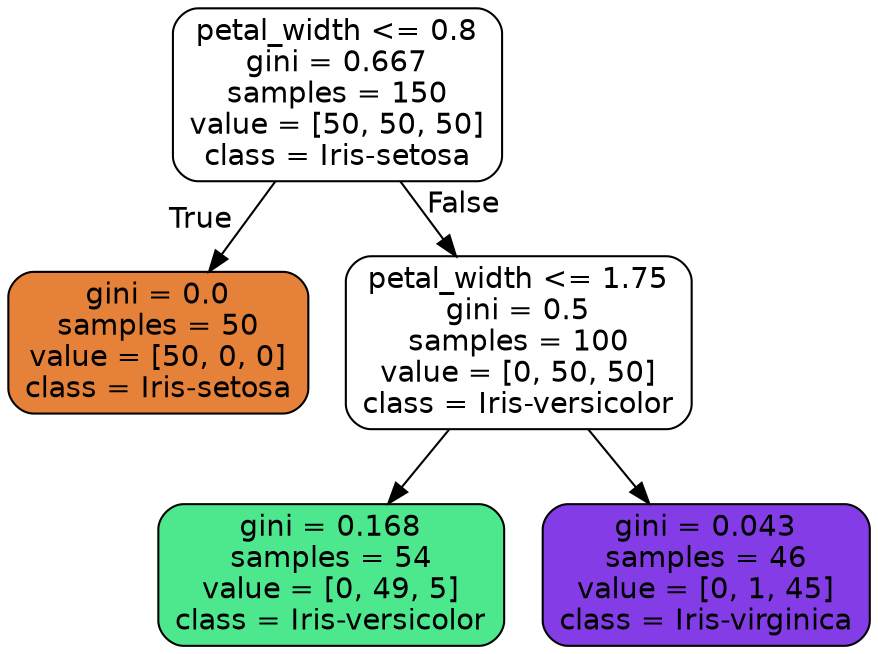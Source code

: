 digraph Tree {
node [shape=box, style="filled, rounded", color="black", fontname=helvetica] ;
edge [fontname=helvetica] ;
0 [label="petal_width <= 0.8\ngini = 0.667\nsamples = 150\nvalue = [50, 50, 50]\nclass = Iris-setosa", fillcolor="#e5813900"] ;
1 [label="gini = 0.0\nsamples = 50\nvalue = [50, 0, 0]\nclass = Iris-setosa", fillcolor="#e58139ff"] ;
0 -> 1 [labeldistance=2.5, labelangle=45, headlabel="True"] ;
2 [label="petal_width <= 1.75\ngini = 0.5\nsamples = 100\nvalue = [0, 50, 50]\nclass = Iris-versicolor", fillcolor="#39e58100"] ;
0 -> 2 [labeldistance=2.5, labelangle=-45, headlabel="False"] ;
3 [label="gini = 0.168\nsamples = 54\nvalue = [0, 49, 5]\nclass = Iris-versicolor", fillcolor="#39e581e5"] ;
2 -> 3 ;
4 [label="gini = 0.043\nsamples = 46\nvalue = [0, 1, 45]\nclass = Iris-virginica", fillcolor="#8139e5f9"] ;
2 -> 4 ;
}